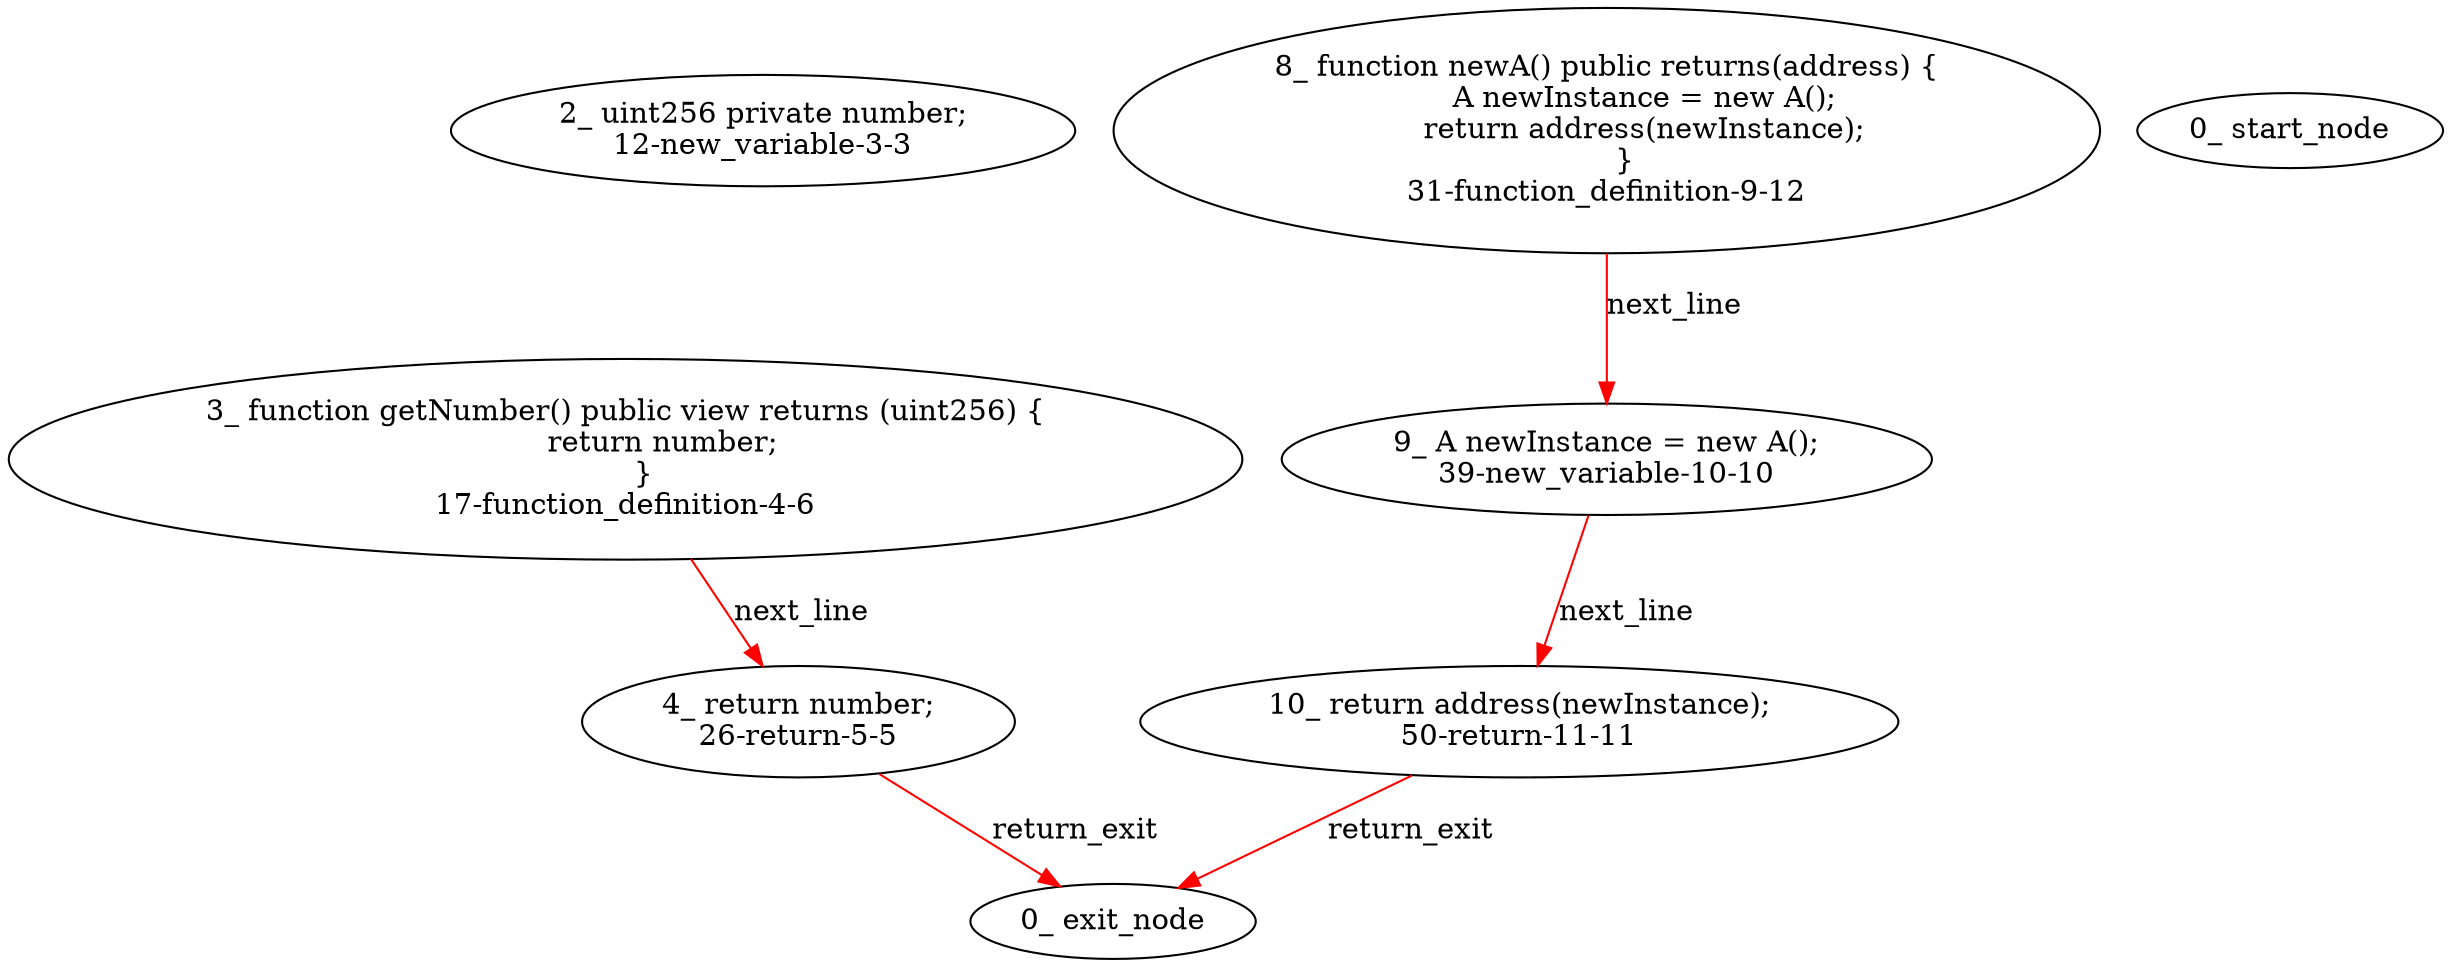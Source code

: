 digraph  {
12 [label="2_ uint256 private number;\n12-new_variable-3-3", method="", type_label=new_variable];
17 [label="3_ function getNumber() public view returns (uint256) {\n        return number;\n    }\n17-function_definition-4-6", method="getNumber()", type_label=function_definition];
26 [label="4_ return number;\n26-return-5-5", method="getNumber()", type_label=return];
31 [label="8_ function newA() public returns(address) {\n        A newInstance = new A();\n        return address(newInstance);\n    }\n31-function_definition-9-12", method="newA()", type_label=function_definition];
39 [label="9_ A newInstance = new A();\n39-new_variable-10-10", method="newA()", type_label=new_variable];
50 [label="10_ return address(newInstance);\n50-return-11-11", method="newA()", type_label=return];
1 [label="0_ start_node", method="", type_label=start];
2 [label="0_ exit_node", method="", type_label=exit];
17 -> 26  [color=red, controlflow_type=next_line, edge_type=CFG_edge, key=0, label=next_line];
26 -> 2  [color=red, controlflow_type=return_exit, edge_type=CFG_edge, key=0, label=return_exit];
31 -> 39  [color=red, controlflow_type=next_line, edge_type=CFG_edge, key=0, label=next_line];
39 -> 50  [color=red, controlflow_type=next_line, edge_type=CFG_edge, key=0, label=next_line];
50 -> 2  [color=red, controlflow_type=return_exit, edge_type=CFG_edge, key=0, label=return_exit];
}
